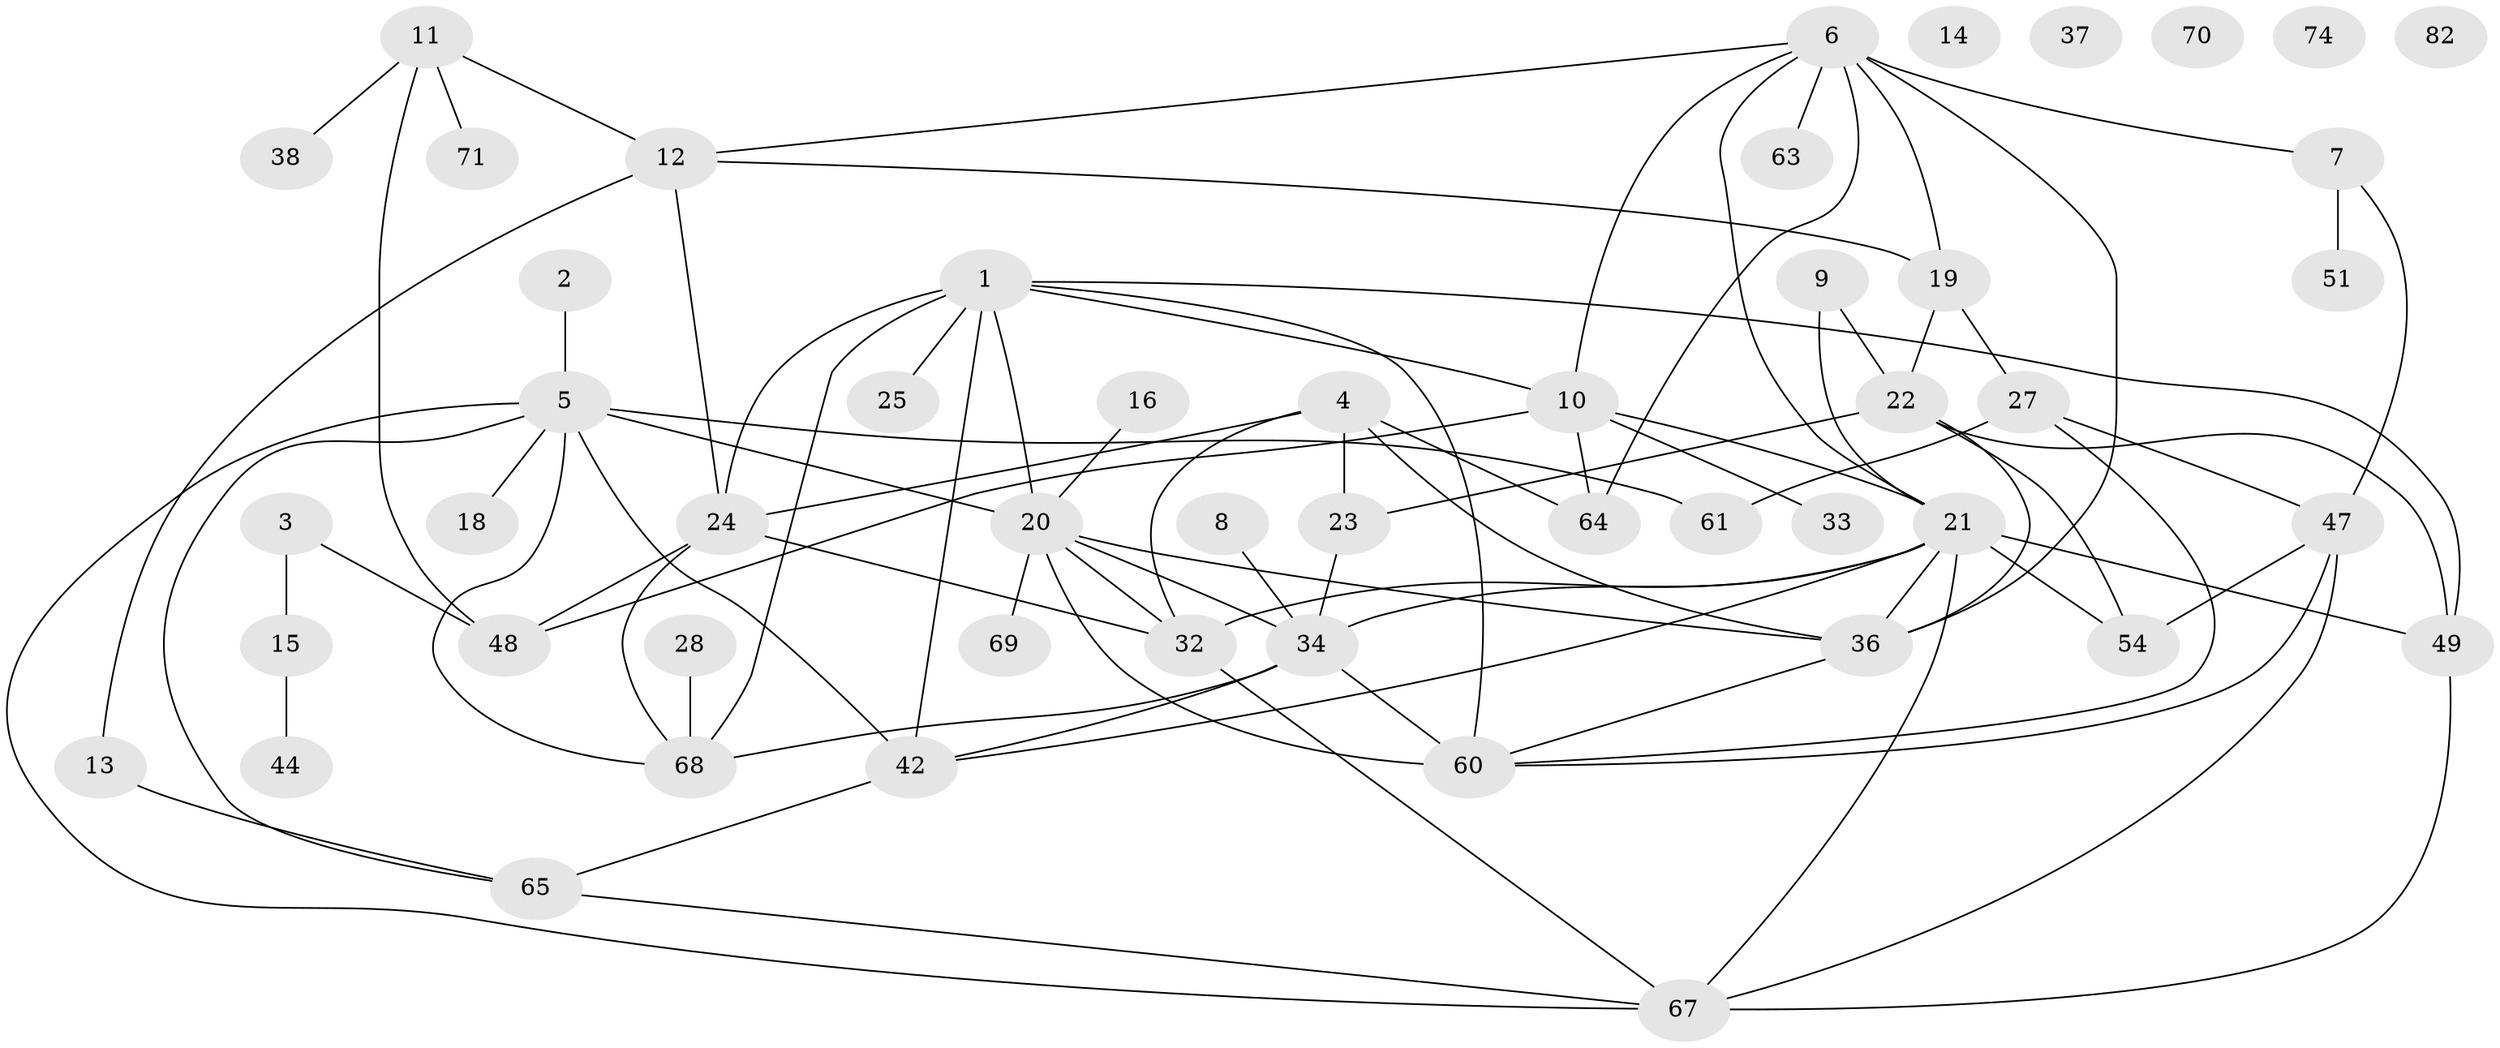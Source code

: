 // original degree distribution, {5: 0.12790697674418605, 2: 0.16279069767441862, 3: 0.18604651162790697, 6: 0.05813953488372093, 1: 0.20930232558139536, 4: 0.16279069767441862, 0: 0.05813953488372093, 7: 0.03488372093023256}
// Generated by graph-tools (version 1.1) at 2025/16/03/04/25 18:16:26]
// undirected, 51 vertices, 87 edges
graph export_dot {
graph [start="1"]
  node [color=gray90,style=filled];
  1 [super="+46+17"];
  2 [super="+80"];
  3;
  4 [super="+76"];
  5 [super="+26"];
  6 [super="+41+78"];
  7;
  8;
  9;
  10 [super="+30"];
  11 [super="+73"];
  12;
  13;
  14;
  15;
  16;
  18;
  19;
  20 [super="+59"];
  21 [super="+50+35"];
  22 [super="+39+72"];
  23;
  24 [super="+52+31"];
  25;
  27 [super="+29"];
  28;
  32 [super="+45+58+57"];
  33;
  34 [super="+40+79"];
  36 [super="+43"];
  37;
  38 [super="+85"];
  42 [super="+53+55"];
  44;
  47 [super="+66"];
  48;
  49 [super="+62"];
  51;
  54;
  60;
  61;
  63;
  64 [super="+77"];
  65;
  67;
  68;
  69;
  70;
  71;
  74;
  82;
  1 -- 24 [weight=2];
  1 -- 20;
  1 -- 25;
  1 -- 68;
  1 -- 60;
  1 -- 49;
  1 -- 10;
  1 -- 42;
  2 -- 5;
  3 -- 15;
  3 -- 48;
  4 -- 32;
  4 -- 64;
  4 -- 24;
  4 -- 36;
  4 -- 23;
  5 -- 18;
  5 -- 61;
  5 -- 68;
  5 -- 20;
  5 -- 42;
  5 -- 65;
  5 -- 67;
  6 -- 12;
  6 -- 19;
  6 -- 21;
  6 -- 36;
  6 -- 63;
  6 -- 7;
  6 -- 64;
  6 -- 10;
  7 -- 51;
  7 -- 47;
  8 -- 34;
  9 -- 22;
  9 -- 21;
  10 -- 33;
  10 -- 48 [weight=2];
  10 -- 64;
  10 -- 21;
  11 -- 12;
  11 -- 48;
  11 -- 71;
  11 -- 38;
  12 -- 13;
  12 -- 19;
  12 -- 24;
  13 -- 65;
  15 -- 44;
  16 -- 20;
  19 -- 27;
  19 -- 22;
  20 -- 34;
  20 -- 60 [weight=2];
  20 -- 69;
  20 -- 32;
  20 -- 36;
  21 -- 34 [weight=2];
  21 -- 67;
  21 -- 42;
  21 -- 49;
  21 -- 54;
  21 -- 32;
  21 -- 36 [weight=2];
  22 -- 36;
  22 -- 54;
  22 -- 23;
  22 -- 49;
  23 -- 34;
  24 -- 68;
  24 -- 32;
  24 -- 48;
  27 -- 61;
  27 -- 60;
  27 -- 47;
  28 -- 68;
  32 -- 67;
  34 -- 60;
  34 -- 68;
  34 -- 42;
  36 -- 60;
  42 -- 65;
  47 -- 67;
  47 -- 54;
  47 -- 60;
  49 -- 67;
  65 -- 67;
}
